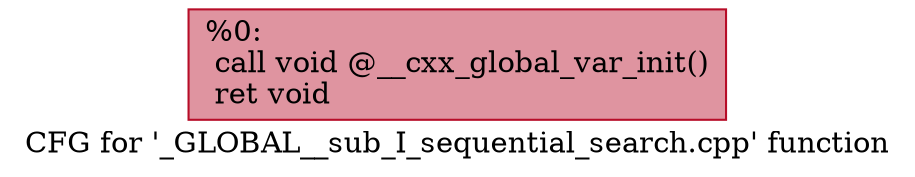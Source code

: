 digraph "CFG for '_GLOBAL__sub_I_sequential_search.cpp' function" {
	label="CFG for '_GLOBAL__sub_I_sequential_search.cpp' function";

	Node0x1eefa5f0ee0 [shape=record,color="#b70d28ff", style=filled, fillcolor="#b70d2870",label="{%0:\l  call void @__cxx_global_var_init()\l  ret void\l}"];
}
